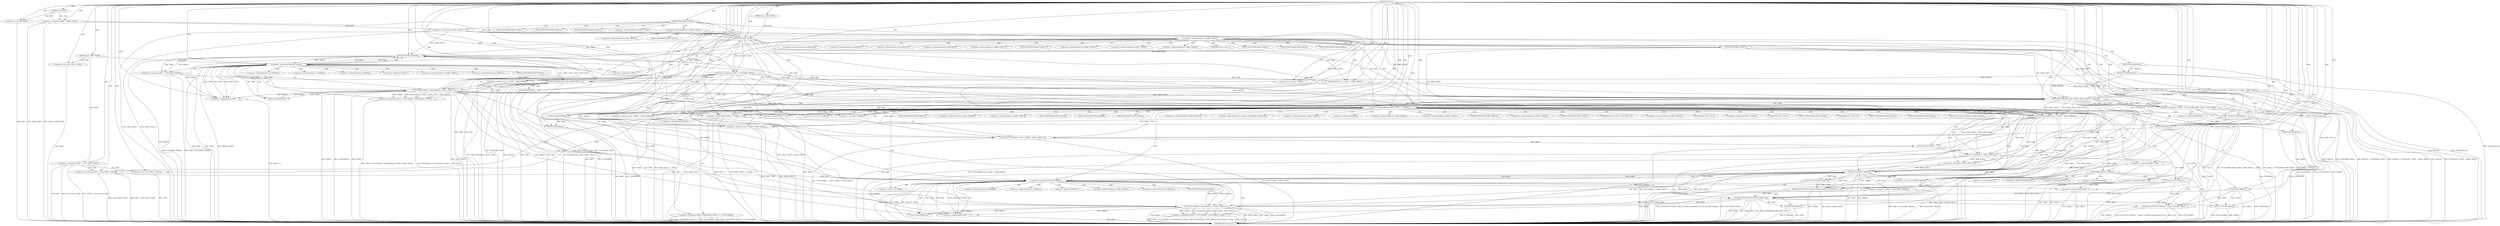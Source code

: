 digraph "FUN1" {  
"8" [label = <(METHOD,FUN1)<SUB>1</SUB>> ]
"302" [label = <(METHOD_RETURN,void)<SUB>1</SUB>> ]
"9" [label = <(PARAM,void *VAR1)<SUB>1</SUB>> ]
"10" [label = <(PARAM,const VAR2 *VAR3)<SUB>1</SUB>> ]
"11" [label = <(PARAM,const VAR2 **VAR4)<SUB>1</SUB>> ]
"14" [label = <(&lt;operator&gt;.assignment,*VAR6 = (VAR5 *)VAR1)<SUB>3</SUB>> ]
"20" [label = <(&lt;operator&gt;.assignment,**VAR7 = (const char **) VAR4)<SUB>4</SUB>> ]
"32" [label = <(IDENTIFIER,VAR6,if (VAR6))<SUB>10</SUB>> ]
"16" [label = <(&lt;operator&gt;.cast,(VAR5 *)VAR1)<SUB>3</SUB>> ]
"22" [label = <(&lt;operator&gt;.cast,(const char **) VAR4)<SUB>4</SUB>> ]
"34" [label = <(&lt;operator&gt;.postIncrement,VAR6-&gt;VAR15++)<SUB>11</SUB>> ]
"38" [label = <(&lt;operator&gt;.assignment,VAR8 = FUN2(VAR6, VAR3))<SUB>13</SUB>> ]
"300" [label = <(FUN9,FUN9(VAR8))<SUB>90</SUB>> ]
"40" [label = <(FUN2,FUN2(VAR6, VAR3))<SUB>13</SUB>> ]
"48" [label = <(&lt;operator&gt;.assignment,VAR14[0] = FUN3(VAR6-&gt;VAR17))<SUB>16</SUB>> ]
"56" [label = <(&lt;operator&gt;.assignment,VAR14[1] = FUN4(((char *) VAR8) + VAR6-&gt;VAR18))<SUB>17</SUB>> ]
"68" [label = <(FUN5,FUN5(VAR14[2]))<SUB>18</SUB>> ]
"72" [label = <(FUN6,FUN6(VAR14[2]))<SUB>19</SUB>> ]
"77" [label = <(&lt;operator&gt;.logicalAnd,VAR4 &amp;&amp; *VAR4)<SUB>21</SUB>> ]
"118" [label = <(&lt;operator&gt;.assignment,VAR13 = FUN10(VAR6, VAR6-&gt;VAR16, VAR6-&gt;VAR20, 3...)<SUB>35</SUB>> ]
"140" [label = <(&lt;operator&gt;.lessEqualsThan,VAR6-&gt;VAR15 &lt;= VAR22)<SUB>44</SUB>> ]
"52" [label = <(FUN3,FUN3(VAR6-&gt;VAR17))<SUB>16</SUB>> ]
"60" [label = <(FUN4,FUN4(((char *) VAR8) + VAR6-&gt;VAR18))<SUB>17</SUB>> ]
"82" [label = <(&lt;operator&gt;.assignment,VAR9 = FUN2(VAR6, VAR4[0]))<SUB>22</SUB>> ]
"89" [label = <(&lt;operator&gt;.assignment,VAR10 = FUN7(VAR4[1], strlen(VAR4[1]), &amp;VAR11, ...)<SUB>23</SUB>> ]
"104" [label = <(FUN8,FUN8(VAR14[2], VAR9, VAR10, VAR11, 0))<SUB>25</SUB>> ]
"112" [label = <(&lt;operator&gt;.assignmentPlus,VAR4 += 2)<SUB>27</SUB>> ]
"115" [label = <(FUN9,FUN9(VAR9))<SUB>29</SUB>> ]
"131" [label = <(FUN11,FUN11(&amp;VAR13))<SUB>36</SUB>> ]
"149" [label = <(&lt;operator&gt;.assignment,VAR25 = 0)<SUB>46</SUB>> ]
"152" [label = <(FUN5,FUN5(VAR23))<SUB>48</SUB>> ]
"154" [label = <(FUN5,FUN5(VAR24))<SUB>49</SUB>> ]
"156" [label = <(FUN6,FUN6(VAR23))<SUB>51</SUB>> ]
"158" [label = <(FUN6,FUN6(VAR24))<SUB>52</SUB>> ]
"160" [label = <(FUN12,FUN12(VAR6,((char *) VAR8) + VAR6-&gt;VAR18))<SUB>54</SUB>> ]
"169" [label = <(FUN13,FUN13(VAR23,&quot;&quot;,((char *) VAR8) + VAR6-&gt;VAR18,1))<SUB>56</SUB>> ]
"180" [label = <(FUN13,FUN13(VAR23,&quot;&quot;,&quot;&quot;,1))<SUB>57</SUB>> ]
"185" [label = <(FUN14,FUN14(VAR23,&quot;&quot;,VAR6-&gt;VAR15))<SUB>58</SUB>> ]
"191" [label = <(&lt;operator&gt;.assignment,VAR6-&gt;VAR26[VAR6-&gt;VAR15-1] = FUN15(VAR8))<SUB>60</SUB>> ]
"203" [label = <(&lt;operator&gt;.assignment,VAR6-&gt;VAR27 = 1)<SUB>61</SUB>> ]
"208" [label = <(&lt;operator&gt;.assignment,VAR4 = (const VAR2 **) VAR7)<SUB>63</SUB>> ]
"273" [label = <(FUN18,FUN18(FUN17(VAR6-&gt;VAR21),&amp;VAR23,sizeof(VAR12*),...)<SUB>83</SUB>> ]
"61" [label = <(&lt;operator&gt;.addition,((char *) VAR8) + VAR6-&gt;VAR18)<SUB>17</SUB>> ]
"120" [label = <(FUN10,FUN10(VAR6, VAR6-&gt;VAR16, VAR6-&gt;VAR20, 3, VAR14))<SUB>35</SUB>> ]
"214" [label = <(&lt;operator&gt;.logicalAnd,VAR4 &amp;&amp; *VAR4)<SUB>65</SUB>> ]
"255" [label = <(IDENTIFIER,VAR25,if (VAR25))<SUB>77</SUB>> ]
"62" [label = <(&lt;operator&gt;.cast,(char *) VAR8)<SUB>17</SUB>> ]
"84" [label = <(FUN2,FUN2(VAR6, VAR4[0]))<SUB>22</SUB>> ]
"91" [label = <(FUN7,FUN7(VAR4[1], strlen(VAR4[1]), &amp;VAR11, VAR6-&gt;VA...)<SUB>23</SUB>> ]
"162" [label = <(&lt;operator&gt;.addition,((char *) VAR8) + VAR6-&gt;VAR18)<SUB>54</SUB>> ]
"172" [label = <(&lt;operator&gt;.addition,((char *) VAR8) + VAR6-&gt;VAR18)<SUB>56</SUB>> ]
"201" [label = <(FUN15,FUN15(VAR8))<SUB>60</SUB>> ]
"210" [label = <(&lt;operator&gt;.cast,(const VAR2 **) VAR7)<SUB>63</SUB>> ]
"219" [label = <(&lt;operator&gt;.assignment,VAR9 = FUN2(VAR6, VAR4[0]))<SUB>66</SUB>> ]
"226" [label = <(&lt;operator&gt;.assignment,VAR10 = FUN7(VAR4[1], strlen(VAR4[1]), &amp;VAR11, ...)<SUB>67</SUB>> ]
"241" [label = <(FUN8,FUN8(VAR24,VAR9,VAR10,VAR11,0))<SUB>69</SUB>> ]
"247" [label = <(&lt;operator&gt;.postIncrement,VAR25++)<SUB>71</SUB>> ]
"249" [label = <(&lt;operator&gt;.assignmentPlus,VAR4 += 2)<SUB>72</SUB>> ]
"252" [label = <(FUN9,FUN9(VAR9))<SUB>74</SUB>> ]
"257" [label = <(FUN16,FUN16(FUN17(VAR23),&quot;&quot;,sizeof(&quot;&quot;),&amp;VAR24,sizeof(...)<SUB>78</SUB>> ]
"274" [label = <(FUN17,FUN17(VAR6-&gt;VAR21))<SUB>83</SUB>> ]
"280" [label = <(&lt;operator&gt;.sizeOf,sizeof(VAR12*))<SUB>83</SUB>> ]
"282" [label = <(&lt;operator&gt;.cast,(void *) &amp;VAR6-&gt;VAR28)<SUB>83</SUB>> ]
"291" [label = <(&lt;operator&gt;.equals,VAR6-&gt;VAR15 == (VAR22 + 1))<SUB>84</SUB>> ]
"95" [label = <(strlen,strlen(VAR4[1]))<SUB>23</SUB>> ]
"163" [label = <(&lt;operator&gt;.cast,(char *) VAR8)<SUB>54</SUB>> ]
"173" [label = <(&lt;operator&gt;.cast,(char *) VAR8)<SUB>56</SUB>> ]
"196" [label = <(&lt;operator&gt;.subtraction,VAR6-&gt;VAR15-1)<SUB>60</SUB>> ]
"270" [label = <(FUN11,FUN11(&amp;VAR24))<SUB>80</SUB>> ]
"299" [label = <(FUN19,FUN19())<SUB>85</SUB>> ]
"221" [label = <(FUN2,FUN2(VAR6, VAR4[0]))<SUB>66</SUB>> ]
"228" [label = <(FUN7,FUN7(VAR4[1], strlen(VAR4[1]), &amp;VAR11, VAR6-&gt;VA...)<SUB>67</SUB>> ]
"258" [label = <(FUN17,FUN17(VAR23))<SUB>78</SUB>> ]
"295" [label = <(&lt;operator&gt;.addition,VAR22 + 1)<SUB>84</SUB>> ]
"232" [label = <(strlen,strlen(VAR4[1]))<SUB>67</SUB>> ]
"35" [label = <(&lt;operator&gt;.indirectFieldAccess,VAR6-&gt;VAR15)<SUB>11</SUB>> ]
"44" [label = <(&lt;operator&gt;.indirectFieldAccess,VAR6-&gt;VAR16)<SUB>15</SUB>> ]
"135" [label = <(&lt;operator&gt;.indirectFieldAccess,VAR6-&gt;VAR21)<SUB>43</SUB>> ]
"37" [label = <(FIELD_IDENTIFIER,VAR15,VAR15)<SUB>11</SUB>> ]
"46" [label = <(FIELD_IDENTIFIER,VAR16,VAR16)<SUB>15</SUB>> ]
"137" [label = <(FIELD_IDENTIFIER,VAR21,VAR21)<SUB>43</SUB>> ]
"49" [label = <(&lt;operator&gt;.indirectIndexAccess,VAR14[0])<SUB>16</SUB>> ]
"57" [label = <(&lt;operator&gt;.indirectIndexAccess,VAR14[1])<SUB>17</SUB>> ]
"69" [label = <(&lt;operator&gt;.indirectIndexAccess,VAR14[2])<SUB>18</SUB>> ]
"73" [label = <(&lt;operator&gt;.indirectIndexAccess,VAR14[2])<SUB>19</SUB>> ]
"53" [label = <(&lt;operator&gt;.indirectFieldAccess,VAR6-&gt;VAR17)<SUB>16</SUB>> ]
"79" [label = <(&lt;operator&gt;.indirection,*VAR4)<SUB>21</SUB>> ]
"141" [label = <(&lt;operator&gt;.indirectFieldAccess,VAR6-&gt;VAR15)<SUB>44</SUB>> ]
"55" [label = <(FIELD_IDENTIFIER,VAR17,VAR17)<SUB>16</SUB>> ]
"65" [label = <(&lt;operator&gt;.indirectFieldAccess,VAR6-&gt;VAR18)<SUB>17</SUB>> ]
"105" [label = <(&lt;operator&gt;.indirectIndexAccess,VAR14[2])<SUB>25</SUB>> ]
"122" [label = <(&lt;operator&gt;.indirectFieldAccess,VAR6-&gt;VAR16)<SUB>35</SUB>> ]
"125" [label = <(&lt;operator&gt;.indirectFieldAccess,VAR6-&gt;VAR20)<SUB>35</SUB>> ]
"132" [label = <(&lt;operator&gt;.addressOf,&amp;VAR13)<SUB>36</SUB>> ]
"143" [label = <(FIELD_IDENTIFIER,VAR15,VAR15)<SUB>44</SUB>> ]
"188" [label = <(&lt;operator&gt;.indirectFieldAccess,VAR6-&gt;VAR15)<SUB>58</SUB>> ]
"192" [label = <(&lt;operator&gt;.indirectIndexAccess,VAR6-&gt;VAR26[VAR6-&gt;VAR15-1])<SUB>60</SUB>> ]
"204" [label = <(&lt;operator&gt;.indirectFieldAccess,VAR6-&gt;VAR27)<SUB>61</SUB>> ]
"278" [label = <(&lt;operator&gt;.addressOf,&amp;VAR23)<SUB>83</SUB>> ]
"63" [label = <(UNKNOWN,char *,char *)<SUB>17</SUB>> ]
"67" [label = <(FIELD_IDENTIFIER,VAR18,VAR18)<SUB>17</SUB>> ]
"86" [label = <(&lt;operator&gt;.indirectIndexAccess,VAR4[0])<SUB>22</SUB>> ]
"92" [label = <(&lt;operator&gt;.indirectIndexAccess,VAR4[1])<SUB>23</SUB>> ]
"99" [label = <(&lt;operator&gt;.addressOf,&amp;VAR11)<SUB>23</SUB>> ]
"101" [label = <(&lt;operator&gt;.indirectFieldAccess,VAR6-&gt;VAR19)<SUB>23</SUB>> ]
"124" [label = <(FIELD_IDENTIFIER,VAR16,VAR16)<SUB>35</SUB>> ]
"127" [label = <(FIELD_IDENTIFIER,VAR20,VAR20)<SUB>35</SUB>> ]
"166" [label = <(&lt;operator&gt;.indirectFieldAccess,VAR6-&gt;VAR18)<SUB>54</SUB>> ]
"176" [label = <(&lt;operator&gt;.indirectFieldAccess,VAR6-&gt;VAR18)<SUB>56</SUB>> ]
"190" [label = <(FIELD_IDENTIFIER,VAR15,VAR15)<SUB>58</SUB>> ]
"193" [label = <(&lt;operator&gt;.indirectFieldAccess,VAR6-&gt;VAR26)<SUB>60</SUB>> ]
"206" [label = <(FIELD_IDENTIFIER,VAR27,VAR27)<SUB>61</SUB>> ]
"211" [label = <(UNKNOWN,const VAR2 **,const VAR2 **)<SUB>63</SUB>> ]
"216" [label = <(&lt;operator&gt;.indirection,*VAR4)<SUB>65</SUB>> ]
"275" [label = <(&lt;operator&gt;.indirectFieldAccess,VAR6-&gt;VAR21)<SUB>83</SUB>> ]
"283" [label = <(UNKNOWN,void *,void *)<SUB>83</SUB>> ]
"284" [label = <(&lt;operator&gt;.addressOf,&amp;VAR6-&gt;VAR28)<SUB>83</SUB>> ]
"96" [label = <(&lt;operator&gt;.indirectIndexAccess,VAR4[1])<SUB>23</SUB>> ]
"103" [label = <(FIELD_IDENTIFIER,VAR19,VAR19)<SUB>23</SUB>> ]
"164" [label = <(UNKNOWN,char *,char *)<SUB>54</SUB>> ]
"168" [label = <(FIELD_IDENTIFIER,VAR18,VAR18)<SUB>54</SUB>> ]
"174" [label = <(UNKNOWN,char *,char *)<SUB>56</SUB>> ]
"178" [label = <(FIELD_IDENTIFIER,VAR18,VAR18)<SUB>56</SUB>> ]
"195" [label = <(FIELD_IDENTIFIER,VAR26,VAR26)<SUB>60</SUB>> ]
"197" [label = <(&lt;operator&gt;.indirectFieldAccess,VAR6-&gt;VAR15)<SUB>60</SUB>> ]
"261" [label = <(&lt;operator&gt;.sizeOf,sizeof(&quot;&quot;))<SUB>78</SUB>> ]
"263" [label = <(&lt;operator&gt;.addressOf,&amp;VAR24)<SUB>78</SUB>> ]
"265" [label = <(&lt;operator&gt;.sizeOf,sizeof(VAR12*))<SUB>78</SUB>> ]
"277" [label = <(FIELD_IDENTIFIER,VAR21,VAR21)<SUB>83</SUB>> ]
"285" [label = <(&lt;operator&gt;.indirectFieldAccess,VAR6-&gt;VAR28)<SUB>83</SUB>> ]
"292" [label = <(&lt;operator&gt;.indirectFieldAccess,VAR6-&gt;VAR15)<SUB>84</SUB>> ]
"199" [label = <(FIELD_IDENTIFIER,VAR15,VAR15)<SUB>60</SUB>> ]
"223" [label = <(&lt;operator&gt;.indirectIndexAccess,VAR4[0])<SUB>66</SUB>> ]
"229" [label = <(&lt;operator&gt;.indirectIndexAccess,VAR4[1])<SUB>67</SUB>> ]
"236" [label = <(&lt;operator&gt;.addressOf,&amp;VAR11)<SUB>67</SUB>> ]
"238" [label = <(&lt;operator&gt;.indirectFieldAccess,VAR6-&gt;VAR19)<SUB>67</SUB>> ]
"271" [label = <(&lt;operator&gt;.addressOf,&amp;VAR24)<SUB>80</SUB>> ]
"287" [label = <(FIELD_IDENTIFIER,VAR28,VAR28)<SUB>83</SUB>> ]
"294" [label = <(FIELD_IDENTIFIER,VAR15,VAR15)<SUB>84</SUB>> ]
"233" [label = <(&lt;operator&gt;.indirectIndexAccess,VAR4[1])<SUB>67</SUB>> ]
"240" [label = <(FIELD_IDENTIFIER,VAR19,VAR19)<SUB>67</SUB>> ]
  "16" -> "302"  [ label = "DDG: VAR1"] 
  "14" -> "302"  [ label = "DDG: (VAR5 *)VAR1"] 
  "14" -> "302"  [ label = "DDG: *VAR6 = (VAR5 *)VAR1"] 
  "20" -> "302"  [ label = "DDG: VAR7"] 
  "22" -> "302"  [ label = "DDG: VAR4"] 
  "20" -> "302"  [ label = "DDG: (const char **) VAR4"] 
  "20" -> "302"  [ label = "DDG: **VAR7 = (const char **) VAR4"] 
  "34" -> "302"  [ label = "DDG: VAR6-&gt;VAR15"] 
  "34" -> "302"  [ label = "DDG: VAR6-&gt;VAR15++"] 
  "40" -> "302"  [ label = "DDG: VAR6"] 
  "40" -> "302"  [ label = "DDG: VAR3"] 
  "38" -> "302"  [ label = "DDG: FUN2(VAR6, VAR3)"] 
  "38" -> "302"  [ label = "DDG: VAR8 = FUN2(VAR6, VAR3)"] 
  "48" -> "302"  [ label = "DDG: VAR14[0]"] 
  "52" -> "302"  [ label = "DDG: VAR6-&gt;VAR17"] 
  "48" -> "302"  [ label = "DDG: FUN3(VAR6-&gt;VAR17)"] 
  "48" -> "302"  [ label = "DDG: VAR14[0] = FUN3(VAR6-&gt;VAR17)"] 
  "56" -> "302"  [ label = "DDG: VAR14[1]"] 
  "61" -> "302"  [ label = "DDG: (char *) VAR8"] 
  "61" -> "302"  [ label = "DDG: VAR6-&gt;VAR18"] 
  "60" -> "302"  [ label = "DDG: ((char *) VAR8) + VAR6-&gt;VAR18"] 
  "56" -> "302"  [ label = "DDG: FUN4(((char *) VAR8) + VAR6-&gt;VAR18)"] 
  "56" -> "302"  [ label = "DDG: VAR14[1] = FUN4(((char *) VAR8) + VAR6-&gt;VAR18)"] 
  "68" -> "302"  [ label = "DDG: FUN5(VAR14[2])"] 
  "72" -> "302"  [ label = "DDG: VAR14[2]"] 
  "72" -> "302"  [ label = "DDG: FUN6(VAR14[2])"] 
  "77" -> "302"  [ label = "DDG: VAR4"] 
  "77" -> "302"  [ label = "DDG: *VAR4"] 
  "77" -> "302"  [ label = "DDG: VAR4 &amp;&amp; *VAR4"] 
  "118" -> "302"  [ label = "DDG: VAR13"] 
  "120" -> "302"  [ label = "DDG: VAR6"] 
  "120" -> "302"  [ label = "DDG: VAR6-&gt;VAR16"] 
  "120" -> "302"  [ label = "DDG: VAR6-&gt;VAR20"] 
  "120" -> "302"  [ label = "DDG: VAR14"] 
  "118" -> "302"  [ label = "DDG: FUN10(VAR6, VAR6-&gt;VAR16, VAR6-&gt;VAR20, 3, VAR14)"] 
  "118" -> "302"  [ label = "DDG: VAR13 = FUN10(VAR6, VAR6-&gt;VAR16, VAR6-&gt;VAR20, 3, VAR14)"] 
  "131" -> "302"  [ label = "DDG: &amp;VAR13"] 
  "131" -> "302"  [ label = "DDG: FUN11(&amp;VAR13)"] 
  "140" -> "302"  [ label = "DDG: VAR22"] 
  "140" -> "302"  [ label = "DDG: VAR6-&gt;VAR15 &lt;= VAR22"] 
  "291" -> "302"  [ label = "DDG: VAR6-&gt;VAR15"] 
  "295" -> "302"  [ label = "DDG: VAR22"] 
  "291" -> "302"  [ label = "DDG: VAR22 + 1"] 
  "291" -> "302"  [ label = "DDG: VAR6-&gt;VAR15 == (VAR22 + 1)"] 
  "299" -> "302"  [ label = "DDG: FUN19()"] 
  "149" -> "302"  [ label = "DDG: VAR25"] 
  "149" -> "302"  [ label = "DDG: VAR25 = 0"] 
  "152" -> "302"  [ label = "DDG: FUN5(VAR23)"] 
  "154" -> "302"  [ label = "DDG: FUN5(VAR24)"] 
  "156" -> "302"  [ label = "DDG: FUN6(VAR23)"] 
  "158" -> "302"  [ label = "DDG: VAR24"] 
  "158" -> "302"  [ label = "DDG: FUN6(VAR24)"] 
  "160" -> "302"  [ label = "DDG: VAR6"] 
  "160" -> "302"  [ label = "DDG: FUN12(VAR6,((char *) VAR8) + VAR6-&gt;VAR18)"] 
  "172" -> "302"  [ label = "DDG: (char *) VAR8"] 
  "172" -> "302"  [ label = "DDG: VAR6-&gt;VAR18"] 
  "169" -> "302"  [ label = "DDG: ((char *) VAR8) + VAR6-&gt;VAR18"] 
  "169" -> "302"  [ label = "DDG: FUN13(VAR23,&quot;&quot;,((char *) VAR8) + VAR6-&gt;VAR18,1)"] 
  "180" -> "302"  [ label = "DDG: FUN13(VAR23,&quot;&quot;,&quot;&quot;,1)"] 
  "185" -> "302"  [ label = "DDG: VAR23"] 
  "185" -> "302"  [ label = "DDG: FUN14(VAR23,&quot;&quot;,VAR6-&gt;VAR15)"] 
  "196" -> "302"  [ label = "DDG: VAR6-&gt;VAR15"] 
  "191" -> "302"  [ label = "DDG: VAR6-&gt;VAR26[VAR6-&gt;VAR15-1]"] 
  "191" -> "302"  [ label = "DDG: FUN15(VAR8)"] 
  "191" -> "302"  [ label = "DDG: VAR6-&gt;VAR26[VAR6-&gt;VAR15-1] = FUN15(VAR8)"] 
  "203" -> "302"  [ label = "DDG: VAR6-&gt;VAR27"] 
  "203" -> "302"  [ label = "DDG: VAR6-&gt;VAR27 = 1"] 
  "210" -> "302"  [ label = "DDG: VAR7"] 
  "208" -> "302"  [ label = "DDG: (const VAR2 **) VAR7"] 
  "208" -> "302"  [ label = "DDG: VAR4 = (const VAR2 **) VAR7"] 
  "214" -> "302"  [ label = "DDG: VAR4"] 
  "214" -> "302"  [ label = "DDG: *VAR4"] 
  "214" -> "302"  [ label = "DDG: VAR4 &amp;&amp; *VAR4"] 
  "270" -> "302"  [ label = "DDG: &amp;VAR24"] 
  "270" -> "302"  [ label = "DDG: FUN11(&amp;VAR24)"] 
  "258" -> "302"  [ label = "DDG: VAR23"] 
  "257" -> "302"  [ label = "DDG: FUN17(VAR23)"] 
  "257" -> "302"  [ label = "DDG: &amp;VAR24"] 
  "257" -> "302"  [ label = "DDG: FUN16(FUN17(VAR23),&quot;&quot;,sizeof(&quot;&quot;),&amp;VAR24,sizeof(VAR12*),NULL)"] 
  "274" -> "302"  [ label = "DDG: VAR6-&gt;VAR21"] 
  "273" -> "302"  [ label = "DDG: FUN17(VAR6-&gt;VAR21)"] 
  "273" -> "302"  [ label = "DDG: &amp;VAR23"] 
  "280" -> "302"  [ label = "DDG: VAR12"] 
  "282" -> "302"  [ label = "DDG: &amp;VAR6-&gt;VAR28"] 
  "273" -> "302"  [ label = "DDG: (void *) &amp;VAR6-&gt;VAR28"] 
  "273" -> "302"  [ label = "DDG: FUN18(FUN17(VAR6-&gt;VAR21),&amp;VAR23,sizeof(VAR12*),(void *) &amp;VAR6-&gt;VAR28)"] 
  "300" -> "302"  [ label = "DDG: VAR8"] 
  "300" -> "302"  [ label = "DDG: FUN9(VAR8)"] 
  "221" -> "302"  [ label = "DDG: VAR6"] 
  "221" -> "302"  [ label = "DDG: VAR4[0]"] 
  "219" -> "302"  [ label = "DDG: FUN2(VAR6, VAR4[0])"] 
  "219" -> "302"  [ label = "DDG: VAR9 = FUN2(VAR6, VAR4[0])"] 
  "228" -> "302"  [ label = "DDG: VAR4[1]"] 
  "228" -> "302"  [ label = "DDG: strlen(VAR4[1])"] 
  "228" -> "302"  [ label = "DDG: &amp;VAR11"] 
  "228" -> "302"  [ label = "DDG: VAR6-&gt;VAR19"] 
  "226" -> "302"  [ label = "DDG: FUN7(VAR4[1], strlen(VAR4[1]), &amp;VAR11, VAR6-&gt;VAR19)"] 
  "226" -> "302"  [ label = "DDG: VAR10 = FUN7(VAR4[1], strlen(VAR4[1]), &amp;VAR11, VAR6-&gt;VAR19)"] 
  "241" -> "302"  [ label = "DDG: VAR24"] 
  "241" -> "302"  [ label = "DDG: VAR10"] 
  "241" -> "302"  [ label = "DDG: VAR11"] 
  "241" -> "302"  [ label = "DDG: FUN8(VAR24,VAR9,VAR10,VAR11,0)"] 
  "247" -> "302"  [ label = "DDG: VAR25"] 
  "247" -> "302"  [ label = "DDG: VAR25++"] 
  "249" -> "302"  [ label = "DDG: VAR4 += 2"] 
  "252" -> "302"  [ label = "DDG: VAR9"] 
  "252" -> "302"  [ label = "DDG: FUN9(VAR9)"] 
  "84" -> "302"  [ label = "DDG: VAR4[0]"] 
  "82" -> "302"  [ label = "DDG: FUN2(VAR6, VAR4[0])"] 
  "82" -> "302"  [ label = "DDG: VAR9 = FUN2(VAR6, VAR4[0])"] 
  "91" -> "302"  [ label = "DDG: VAR4[1]"] 
  "91" -> "302"  [ label = "DDG: strlen(VAR4[1])"] 
  "91" -> "302"  [ label = "DDG: &amp;VAR11"] 
  "91" -> "302"  [ label = "DDG: VAR6-&gt;VAR19"] 
  "89" -> "302"  [ label = "DDG: FUN7(VAR4[1], strlen(VAR4[1]), &amp;VAR11, VAR6-&gt;VAR19)"] 
  "89" -> "302"  [ label = "DDG: VAR10 = FUN7(VAR4[1], strlen(VAR4[1]), &amp;VAR11, VAR6-&gt;VAR19)"] 
  "104" -> "302"  [ label = "DDG: VAR14[2]"] 
  "104" -> "302"  [ label = "DDG: VAR10"] 
  "104" -> "302"  [ label = "DDG: VAR11"] 
  "104" -> "302"  [ label = "DDG: FUN8(VAR14[2], VAR9, VAR10, VAR11, 0)"] 
  "112" -> "302"  [ label = "DDG: VAR4 += 2"] 
  "115" -> "302"  [ label = "DDG: VAR9"] 
  "115" -> "302"  [ label = "DDG: FUN9(VAR9)"] 
  "257" -> "302"  [ label = "DDG: NULL"] 
  "8" -> "9"  [ label = "DDG: "] 
  "8" -> "10"  [ label = "DDG: "] 
  "8" -> "11"  [ label = "DDG: "] 
  "9" -> "14"  [ label = "DDG: VAR1"] 
  "8" -> "14"  [ label = "DDG: "] 
  "11" -> "20"  [ label = "DDG: VAR4"] 
  "8" -> "20"  [ label = "DDG: "] 
  "8" -> "32"  [ label = "DDG: "] 
  "9" -> "16"  [ label = "DDG: VAR1"] 
  "8" -> "16"  [ label = "DDG: "] 
  "11" -> "22"  [ label = "DDG: VAR4"] 
  "8" -> "22"  [ label = "DDG: "] 
  "40" -> "38"  [ label = "DDG: VAR6"] 
  "40" -> "38"  [ label = "DDG: VAR3"] 
  "14" -> "34"  [ label = "DDG: VAR6"] 
  "38" -> "300"  [ label = "DDG: VAR8"] 
  "201" -> "300"  [ label = "DDG: VAR8"] 
  "8" -> "300"  [ label = "DDG: "] 
  "14" -> "40"  [ label = "DDG: VAR6"] 
  "34" -> "40"  [ label = "DDG: VAR6-&gt;VAR15"] 
  "8" -> "40"  [ label = "DDG: "] 
  "10" -> "40"  [ label = "DDG: VAR3"] 
  "52" -> "48"  [ label = "DDG: VAR6-&gt;VAR17"] 
  "60" -> "56"  [ label = "DDG: ((char *) VAR8) + VAR6-&gt;VAR18"] 
  "68" -> "72"  [ label = "DDG: VAR14[2]"] 
  "120" -> "118"  [ label = "DDG: 3"] 
  "120" -> "118"  [ label = "DDG: VAR6-&gt;VAR16"] 
  "120" -> "118"  [ label = "DDG: VAR6-&gt;VAR20"] 
  "120" -> "118"  [ label = "DDG: VAR6"] 
  "120" -> "118"  [ label = "DDG: VAR14"] 
  "40" -> "52"  [ label = "DDG: VAR6"] 
  "38" -> "60"  [ label = "DDG: VAR8"] 
  "8" -> "60"  [ label = "DDG: "] 
  "40" -> "60"  [ label = "DDG: VAR6"] 
  "84" -> "77"  [ label = "DDG: VAR4[0]"] 
  "91" -> "77"  [ label = "DDG: VAR4[1]"] 
  "112" -> "77"  [ label = "DDG: VAR4"] 
  "8" -> "77"  [ label = "DDG: "] 
  "11" -> "77"  [ label = "DDG: VAR4"] 
  "84" -> "82"  [ label = "DDG: VAR6"] 
  "84" -> "82"  [ label = "DDG: VAR4[0]"] 
  "91" -> "89"  [ label = "DDG: VAR4[1]"] 
  "91" -> "89"  [ label = "DDG: strlen(VAR4[1])"] 
  "91" -> "89"  [ label = "DDG: &amp;VAR11"] 
  "91" -> "89"  [ label = "DDG: VAR6-&gt;VAR19"] 
  "8" -> "112"  [ label = "DDG: "] 
  "34" -> "140"  [ label = "DDG: VAR6-&gt;VAR15"] 
  "40" -> "140"  [ label = "DDG: VAR6"] 
  "120" -> "140"  [ label = "DDG: VAR6"] 
  "8" -> "140"  [ label = "DDG: "] 
  "8" -> "149"  [ label = "DDG: "] 
  "201" -> "191"  [ label = "DDG: VAR8"] 
  "8" -> "203"  [ label = "DDG: "] 
  "20" -> "208"  [ label = "DDG: VAR7"] 
  "8" -> "208"  [ label = "DDG: "] 
  "38" -> "61"  [ label = "DDG: VAR8"] 
  "8" -> "61"  [ label = "DDG: "] 
  "40" -> "61"  [ label = "DDG: VAR6"] 
  "72" -> "104"  [ label = "DDG: VAR14[2]"] 
  "82" -> "104"  [ label = "DDG: VAR9"] 
  "8" -> "104"  [ label = "DDG: "] 
  "89" -> "104"  [ label = "DDG: VAR10"] 
  "91" -> "104"  [ label = "DDG: &amp;VAR11"] 
  "77" -> "112"  [ label = "DDG: VAR4"] 
  "77" -> "112"  [ label = "DDG: *VAR4"] 
  "84" -> "112"  [ label = "DDG: VAR4[0]"] 
  "91" -> "112"  [ label = "DDG: VAR4[1]"] 
  "104" -> "115"  [ label = "DDG: VAR9"] 
  "8" -> "115"  [ label = "DDG: "] 
  "34" -> "120"  [ label = "DDG: VAR6-&gt;VAR15"] 
  "40" -> "120"  [ label = "DDG: VAR6"] 
  "52" -> "120"  [ label = "DDG: VAR6-&gt;VAR17"] 
  "84" -> "120"  [ label = "DDG: VAR6"] 
  "91" -> "120"  [ label = "DDG: VAR6-&gt;VAR19"] 
  "8" -> "120"  [ label = "DDG: "] 
  "48" -> "120"  [ label = "DDG: VAR14[0]"] 
  "56" -> "120"  [ label = "DDG: VAR14[1]"] 
  "72" -> "120"  [ label = "DDG: VAR14[2]"] 
  "104" -> "120"  [ label = "DDG: VAR14[2]"] 
  "118" -> "131"  [ label = "DDG: VAR13"] 
  "8" -> "131"  [ label = "DDG: "] 
  "8" -> "152"  [ label = "DDG: "] 
  "8" -> "154"  [ label = "DDG: "] 
  "152" -> "156"  [ label = "DDG: VAR23"] 
  "8" -> "156"  [ label = "DDG: "] 
  "154" -> "158"  [ label = "DDG: VAR24"] 
  "8" -> "158"  [ label = "DDG: "] 
  "40" -> "160"  [ label = "DDG: VAR6"] 
  "52" -> "160"  [ label = "DDG: VAR6-&gt;VAR17"] 
  "120" -> "160"  [ label = "DDG: VAR6"] 
  "120" -> "160"  [ label = "DDG: VAR6-&gt;VAR16"] 
  "120" -> "160"  [ label = "DDG: VAR6-&gt;VAR20"] 
  "140" -> "160"  [ label = "DDG: VAR6-&gt;VAR15"] 
  "91" -> "160"  [ label = "DDG: VAR6-&gt;VAR19"] 
  "8" -> "160"  [ label = "DDG: "] 
  "38" -> "160"  [ label = "DDG: VAR8"] 
  "156" -> "169"  [ label = "DDG: VAR23"] 
  "8" -> "169"  [ label = "DDG: "] 
  "38" -> "169"  [ label = "DDG: VAR8"] 
  "160" -> "169"  [ label = "DDG: VAR6"] 
  "40" -> "169"  [ label = "DDG: VAR6"] 
  "120" -> "169"  [ label = "DDG: VAR6"] 
  "169" -> "180"  [ label = "DDG: VAR23"] 
  "8" -> "180"  [ label = "DDG: "] 
  "180" -> "185"  [ label = "DDG: VAR23"] 
  "8" -> "185"  [ label = "DDG: "] 
  "140" -> "185"  [ label = "DDG: VAR6-&gt;VAR15"] 
  "160" -> "185"  [ label = "DDG: VAR6"] 
  "8" -> "255"  [ label = "DDG: "] 
  "274" -> "273"  [ label = "DDG: VAR6-&gt;VAR21"] 
  "185" -> "273"  [ label = "DDG: VAR23"] 
  "258" -> "273"  [ label = "DDG: VAR23"] 
  "8" -> "273"  [ label = "DDG: "] 
  "160" -> "273"  [ label = "DDG: VAR6"] 
  "221" -> "273"  [ label = "DDG: VAR6"] 
  "38" -> "62"  [ label = "DDG: VAR8"] 
  "8" -> "62"  [ label = "DDG: "] 
  "34" -> "84"  [ label = "DDG: VAR6-&gt;VAR15"] 
  "40" -> "84"  [ label = "DDG: VAR6"] 
  "52" -> "84"  [ label = "DDG: VAR6-&gt;VAR17"] 
  "91" -> "84"  [ label = "DDG: VAR6-&gt;VAR19"] 
  "8" -> "84"  [ label = "DDG: "] 
  "77" -> "84"  [ label = "DDG: VAR4"] 
  "77" -> "84"  [ label = "DDG: *VAR4"] 
  "77" -> "91"  [ label = "DDG: VAR4"] 
  "95" -> "91"  [ label = "DDG: VAR4[1]"] 
  "104" -> "91"  [ label = "DDG: VAR11"] 
  "8" -> "91"  [ label = "DDG: "] 
  "84" -> "91"  [ label = "DDG: VAR6"] 
  "38" -> "162"  [ label = "DDG: VAR8"] 
  "8" -> "162"  [ label = "DDG: "] 
  "40" -> "162"  [ label = "DDG: VAR6"] 
  "120" -> "162"  [ label = "DDG: VAR6"] 
  "8" -> "172"  [ label = "DDG: "] 
  "38" -> "172"  [ label = "DDG: VAR8"] 
  "160" -> "172"  [ label = "DDG: VAR6"] 
  "40" -> "172"  [ label = "DDG: VAR6"] 
  "120" -> "172"  [ label = "DDG: VAR6"] 
  "8" -> "201"  [ label = "DDG: "] 
  "38" -> "201"  [ label = "DDG: VAR8"] 
  "20" -> "210"  [ label = "DDG: VAR7"] 
  "8" -> "210"  [ label = "DDG: "] 
  "77" -> "214"  [ label = "DDG: *VAR4"] 
  "208" -> "214"  [ label = "DDG: VAR4"] 
  "221" -> "214"  [ label = "DDG: VAR4[0]"] 
  "228" -> "214"  [ label = "DDG: VAR4[1]"] 
  "249" -> "214"  [ label = "DDG: VAR4"] 
  "84" -> "214"  [ label = "DDG: VAR4[0]"] 
  "91" -> "214"  [ label = "DDG: VAR4[1]"] 
  "8" -> "214"  [ label = "DDG: "] 
  "221" -> "219"  [ label = "DDG: VAR6"] 
  "221" -> "219"  [ label = "DDG: VAR4[0]"] 
  "228" -> "226"  [ label = "DDG: VAR4[1]"] 
  "228" -> "226"  [ label = "DDG: strlen(VAR4[1])"] 
  "228" -> "226"  [ label = "DDG: &amp;VAR11"] 
  "228" -> "226"  [ label = "DDG: VAR6-&gt;VAR19"] 
  "8" -> "249"  [ label = "DDG: "] 
  "160" -> "274"  [ label = "DDG: VAR6"] 
  "221" -> "274"  [ label = "DDG: VAR6"] 
  "160" -> "282"  [ label = "DDG: VAR6"] 
  "221" -> "282"  [ label = "DDG: VAR6"] 
  "77" -> "95"  [ label = "DDG: VAR4"] 
  "91" -> "95"  [ label = "DDG: VAR4[1]"] 
  "38" -> "163"  [ label = "DDG: VAR8"] 
  "8" -> "163"  [ label = "DDG: "] 
  "8" -> "173"  [ label = "DDG: "] 
  "38" -> "173"  [ label = "DDG: VAR8"] 
  "160" -> "196"  [ label = "DDG: VAR6"] 
  "185" -> "196"  [ label = "DDG: VAR6-&gt;VAR15"] 
  "8" -> "196"  [ label = "DDG: "] 
  "158" -> "241"  [ label = "DDG: VAR24"] 
  "8" -> "241"  [ label = "DDG: "] 
  "219" -> "241"  [ label = "DDG: VAR9"] 
  "226" -> "241"  [ label = "DDG: VAR10"] 
  "228" -> "241"  [ label = "DDG: &amp;VAR11"] 
  "104" -> "241"  [ label = "DDG: VAR11"] 
  "91" -> "241"  [ label = "DDG: &amp;VAR11"] 
  "149" -> "247"  [ label = "DDG: VAR25"] 
  "8" -> "247"  [ label = "DDG: "] 
  "214" -> "249"  [ label = "DDG: VAR4"] 
  "214" -> "249"  [ label = "DDG: *VAR4"] 
  "221" -> "249"  [ label = "DDG: VAR4[0]"] 
  "228" -> "249"  [ label = "DDG: VAR4[1]"] 
  "241" -> "252"  [ label = "DDG: VAR9"] 
  "8" -> "252"  [ label = "DDG: "] 
  "258" -> "257"  [ label = "DDG: VAR23"] 
  "8" -> "257"  [ label = "DDG: "] 
  "158" -> "257"  [ label = "DDG: VAR24"] 
  "241" -> "257"  [ label = "DDG: VAR24"] 
  "40" -> "291"  [ label = "DDG: VAR6"] 
  "120" -> "291"  [ label = "DDG: VAR6"] 
  "140" -> "291"  [ label = "DDG: VAR6-&gt;VAR15"] 
  "140" -> "291"  [ label = "DDG: VAR22"] 
  "8" -> "291"  [ label = "DDG: "] 
  "8" -> "299"  [ label = "DDG: "] 
  "52" -> "221"  [ label = "DDG: VAR6-&gt;VAR17"] 
  "120" -> "221"  [ label = "DDG: VAR6-&gt;VAR16"] 
  "120" -> "221"  [ label = "DDG: VAR6-&gt;VAR20"] 
  "160" -> "221"  [ label = "DDG: VAR6"] 
  "196" -> "221"  [ label = "DDG: VAR6-&gt;VAR15"] 
  "203" -> "221"  [ label = "DDG: VAR6-&gt;VAR27"] 
  "228" -> "221"  [ label = "DDG: VAR6-&gt;VAR19"] 
  "91" -> "221"  [ label = "DDG: VAR6-&gt;VAR19"] 
  "8" -> "221"  [ label = "DDG: "] 
  "40" -> "221"  [ label = "DDG: VAR6"] 
  "120" -> "221"  [ label = "DDG: VAR6"] 
  "214" -> "221"  [ label = "DDG: VAR4"] 
  "214" -> "221"  [ label = "DDG: *VAR4"] 
  "84" -> "221"  [ label = "DDG: VAR4[0]"] 
  "214" -> "228"  [ label = "DDG: VAR4"] 
  "232" -> "228"  [ label = "DDG: VAR4[1]"] 
  "91" -> "228"  [ label = "DDG: &amp;VAR11"] 
  "241" -> "228"  [ label = "DDG: VAR11"] 
  "104" -> "228"  [ label = "DDG: VAR11"] 
  "8" -> "228"  [ label = "DDG: "] 
  "221" -> "228"  [ label = "DDG: VAR6"] 
  "91" -> "228"  [ label = "DDG: VAR6-&gt;VAR19"] 
  "185" -> "258"  [ label = "DDG: VAR23"] 
  "8" -> "258"  [ label = "DDG: "] 
  "158" -> "270"  [ label = "DDG: VAR24"] 
  "241" -> "270"  [ label = "DDG: VAR24"] 
  "8" -> "270"  [ label = "DDG: "] 
  "140" -> "295"  [ label = "DDG: VAR22"] 
  "8" -> "295"  [ label = "DDG: "] 
  "214" -> "232"  [ label = "DDG: VAR4"] 
  "228" -> "232"  [ label = "DDG: VAR4[1]"] 
  "91" -> "232"  [ label = "DDG: VAR4[1]"] 
  "32" -> "34"  [ label = "CDG: "] 
  "32" -> "38"  [ label = "CDG: "] 
  "32" -> "40"  [ label = "CDG: "] 
  "32" -> "300"  [ label = "CDG: "] 
  "32" -> "135"  [ label = "CDG: "] 
  "32" -> "37"  [ label = "CDG: "] 
  "32" -> "44"  [ label = "CDG: "] 
  "32" -> "35"  [ label = "CDG: "] 
  "32" -> "137"  [ label = "CDG: "] 
  "32" -> "46"  [ label = "CDG: "] 
  "44" -> "68"  [ label = "CDG: "] 
  "44" -> "60"  [ label = "CDG: "] 
  "44" -> "120"  [ label = "CDG: "] 
  "44" -> "52"  [ label = "CDG: "] 
  "44" -> "61"  [ label = "CDG: "] 
  "44" -> "118"  [ label = "CDG: "] 
  "44" -> "127"  [ label = "CDG: "] 
  "44" -> "48"  [ label = "CDG: "] 
  "44" -> "49"  [ label = "CDG: "] 
  "44" -> "122"  [ label = "CDG: "] 
  "44" -> "72"  [ label = "CDG: "] 
  "44" -> "65"  [ label = "CDG: "] 
  "44" -> "53"  [ label = "CDG: "] 
  "44" -> "55"  [ label = "CDG: "] 
  "44" -> "73"  [ label = "CDG: "] 
  "44" -> "77"  [ label = "CDG: "] 
  "44" -> "57"  [ label = "CDG: "] 
  "44" -> "56"  [ label = "CDG: "] 
  "44" -> "69"  [ label = "CDG: "] 
  "44" -> "67"  [ label = "CDG: "] 
  "44" -> "63"  [ label = "CDG: "] 
  "44" -> "124"  [ label = "CDG: "] 
  "44" -> "125"  [ label = "CDG: "] 
  "44" -> "62"  [ label = "CDG: "] 
  "44" -> "79"  [ label = "CDG: "] 
  "135" -> "141"  [ label = "CDG: "] 
  "135" -> "140"  [ label = "CDG: "] 
  "135" -> "143"  [ label = "CDG: "] 
  "77" -> "84"  [ label = "CDG: "] 
  "77" -> "104"  [ label = "CDG: "] 
  "77" -> "95"  [ label = "CDG: "] 
  "77" -> "112"  [ label = "CDG: "] 
  "77" -> "86"  [ label = "CDG: "] 
  "77" -> "115"  [ label = "CDG: "] 
  "77" -> "96"  [ label = "CDG: "] 
  "77" -> "77"  [ label = "CDG: "] 
  "77" -> "103"  [ label = "CDG: "] 
  "77" -> "92"  [ label = "CDG: "] 
  "77" -> "91"  [ label = "CDG: "] 
  "77" -> "101"  [ label = "CDG: "] 
  "77" -> "89"  [ label = "CDG: "] 
  "77" -> "99"  [ label = "CDG: "] 
  "77" -> "82"  [ label = "CDG: "] 
  "77" -> "105"  [ label = "CDG: "] 
  "77" -> "79"  [ label = "CDG: "] 
  "118" -> "131"  [ label = "CDG: "] 
  "118" -> "132"  [ label = "CDG: "] 
  "140" -> "214"  [ label = "CDG: "] 
  "140" -> "188"  [ label = "CDG: "] 
  "140" -> "192"  [ label = "CDG: "] 
  "140" -> "154"  [ label = "CDG: "] 
  "140" -> "163"  [ label = "CDG: "] 
  "140" -> "196"  [ label = "CDG: "] 
  "140" -> "292"  [ label = "CDG: "] 
  "140" -> "283"  [ label = "CDG: "] 
  "140" -> "162"  [ label = "CDG: "] 
  "140" -> "168"  [ label = "CDG: "] 
  "140" -> "204"  [ label = "CDG: "] 
  "140" -> "206"  [ label = "CDG: "] 
  "140" -> "208"  [ label = "CDG: "] 
  "140" -> "195"  [ label = "CDG: "] 
  "140" -> "190"  [ label = "CDG: "] 
  "140" -> "152"  [ label = "CDG: "] 
  "140" -> "174"  [ label = "CDG: "] 
  "140" -> "201"  [ label = "CDG: "] 
  "140" -> "180"  [ label = "CDG: "] 
  "140" -> "158"  [ label = "CDG: "] 
  "140" -> "274"  [ label = "CDG: "] 
  "140" -> "160"  [ label = "CDG: "] 
  "140" -> "176"  [ label = "CDG: "] 
  "140" -> "199"  [ label = "CDG: "] 
  "140" -> "278"  [ label = "CDG: "] 
  "140" -> "172"  [ label = "CDG: "] 
  "140" -> "282"  [ label = "CDG: "] 
  "140" -> "169"  [ label = "CDG: "] 
  "140" -> "178"  [ label = "CDG: "] 
  "140" -> "149"  [ label = "CDG: "] 
  "140" -> "273"  [ label = "CDG: "] 
  "140" -> "185"  [ label = "CDG: "] 
  "140" -> "197"  [ label = "CDG: "] 
  "140" -> "275"  [ label = "CDG: "] 
  "140" -> "291"  [ label = "CDG: "] 
  "140" -> "284"  [ label = "CDG: "] 
  "140" -> "191"  [ label = "CDG: "] 
  "140" -> "255"  [ label = "CDG: "] 
  "140" -> "285"  [ label = "CDG: "] 
  "140" -> "173"  [ label = "CDG: "] 
  "140" -> "164"  [ label = "CDG: "] 
  "140" -> "280"  [ label = "CDG: "] 
  "140" -> "295"  [ label = "CDG: "] 
  "140" -> "277"  [ label = "CDG: "] 
  "140" -> "287"  [ label = "CDG: "] 
  "140" -> "193"  [ label = "CDG: "] 
  "140" -> "166"  [ label = "CDG: "] 
  "140" -> "210"  [ label = "CDG: "] 
  "140" -> "294"  [ label = "CDG: "] 
  "140" -> "211"  [ label = "CDG: "] 
  "140" -> "203"  [ label = "CDG: "] 
  "140" -> "156"  [ label = "CDG: "] 
  "140" -> "216"  [ label = "CDG: "] 
  "214" -> "214"  [ label = "CDG: "] 
  "214" -> "240"  [ label = "CDG: "] 
  "214" -> "226"  [ label = "CDG: "] 
  "214" -> "228"  [ label = "CDG: "] 
  "214" -> "247"  [ label = "CDG: "] 
  "214" -> "238"  [ label = "CDG: "] 
  "214" -> "249"  [ label = "CDG: "] 
  "214" -> "236"  [ label = "CDG: "] 
  "214" -> "229"  [ label = "CDG: "] 
  "214" -> "241"  [ label = "CDG: "] 
  "214" -> "232"  [ label = "CDG: "] 
  "214" -> "223"  [ label = "CDG: "] 
  "214" -> "221"  [ label = "CDG: "] 
  "214" -> "233"  [ label = "CDG: "] 
  "214" -> "252"  [ label = "CDG: "] 
  "214" -> "219"  [ label = "CDG: "] 
  "214" -> "216"  [ label = "CDG: "] 
  "255" -> "258"  [ label = "CDG: "] 
  "255" -> "257"  [ label = "CDG: "] 
  "255" -> "261"  [ label = "CDG: "] 
  "255" -> "265"  [ label = "CDG: "] 
  "255" -> "270"  [ label = "CDG: "] 
  "255" -> "263"  [ label = "CDG: "] 
  "255" -> "271"  [ label = "CDG: "] 
  "291" -> "299"  [ label = "CDG: "] 
}
